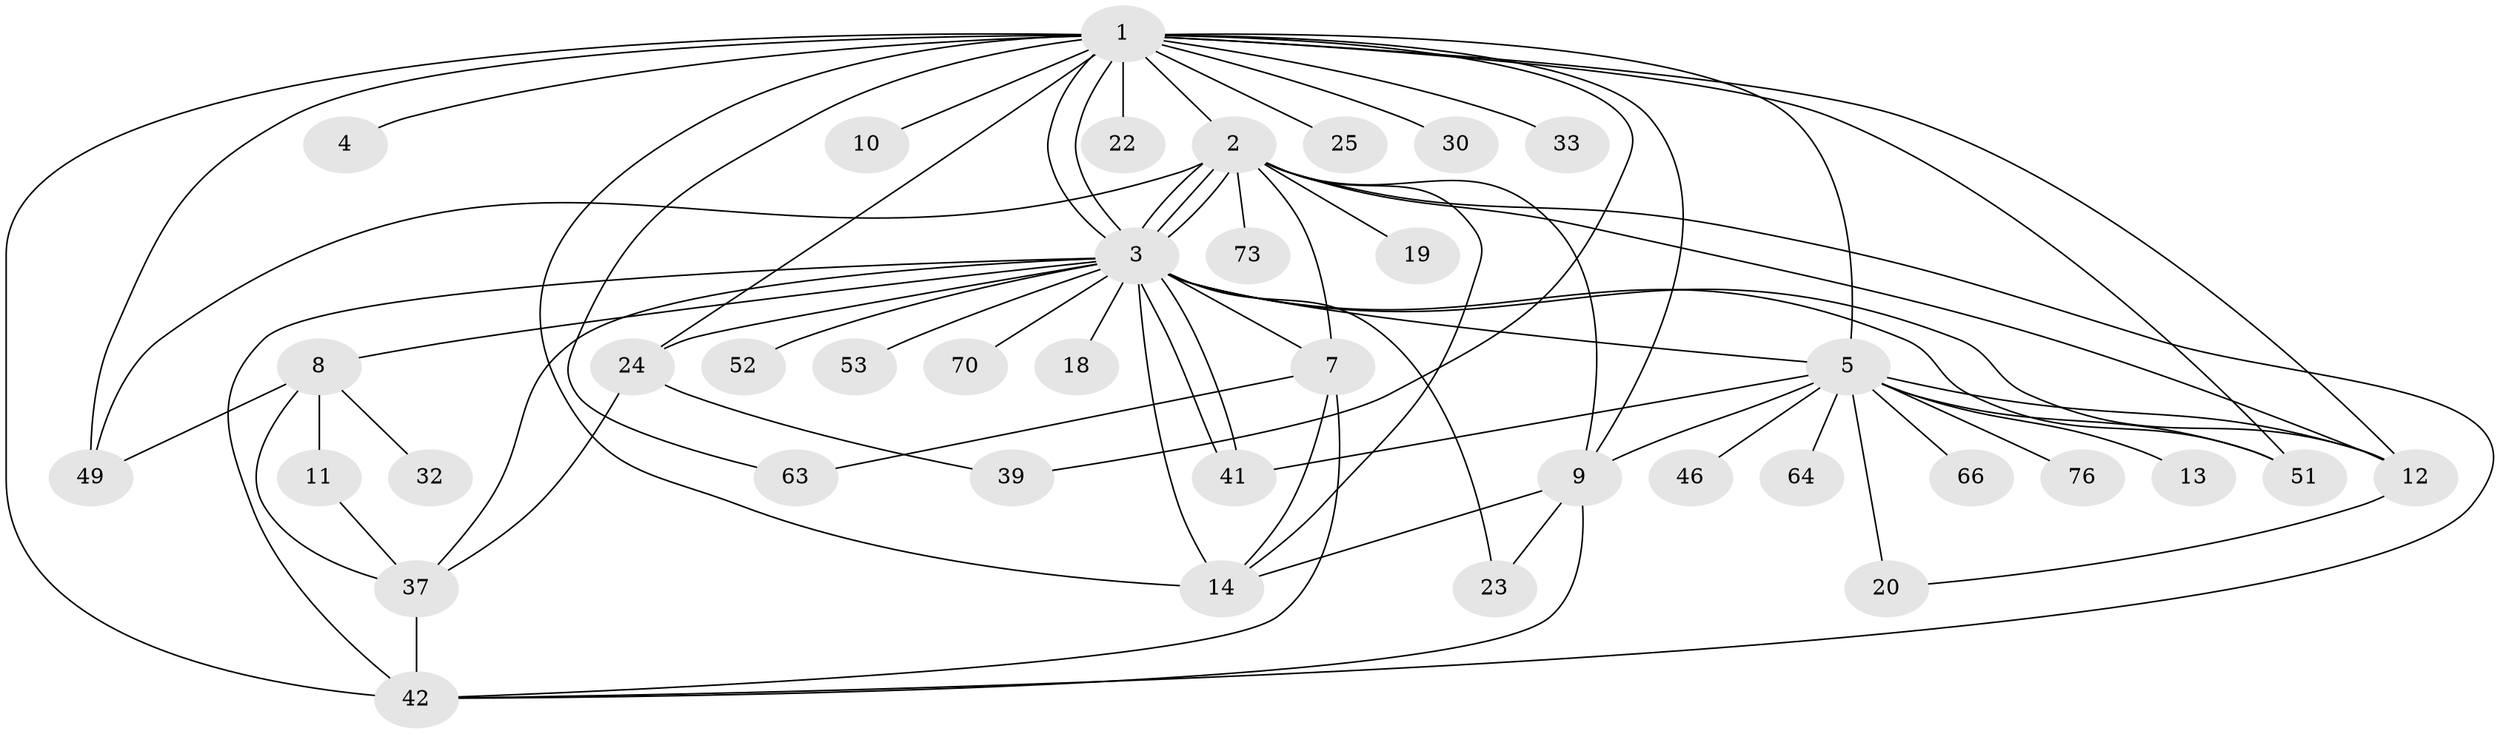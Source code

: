 // original degree distribution, {21: 0.013157894736842105, 12: 0.02631578947368421, 28: 0.013157894736842105, 1: 0.40789473684210525, 8: 0.013157894736842105, 5: 0.06578947368421052, 4: 0.09210526315789473, 2: 0.19736842105263158, 3: 0.13157894736842105, 6: 0.02631578947368421, 7: 0.013157894736842105}
// Generated by graph-tools (version 1.1) at 2025/14/03/09/25 04:14:35]
// undirected, 38 vertices, 71 edges
graph export_dot {
graph [start="1"]
  node [color=gray90,style=filled];
  1;
  2;
  3;
  4;
  5 [super="+17+6"];
  7;
  8 [super="+26"];
  9 [super="+38+16"];
  10 [super="+71"];
  11 [super="+35"];
  12 [super="+27+72"];
  13;
  14 [super="+15"];
  18 [super="+31"];
  19;
  20 [super="+68"];
  22;
  23 [super="+34"];
  24 [super="+60+57+36"];
  25;
  30;
  32;
  33;
  37 [super="+48+59+43"];
  39;
  41 [super="+45"];
  42 [super="+58+55+74"];
  46 [super="+67"];
  49;
  51;
  52;
  53;
  63;
  64;
  66;
  70;
  73;
  76;
  1 -- 2;
  1 -- 3;
  1 -- 3;
  1 -- 4;
  1 -- 5 [weight=2];
  1 -- 10;
  1 -- 22;
  1 -- 24;
  1 -- 25;
  1 -- 30;
  1 -- 33;
  1 -- 39;
  1 -- 42 [weight=2];
  1 -- 49;
  1 -- 51;
  1 -- 63;
  1 -- 12;
  1 -- 9;
  1 -- 14;
  2 -- 3;
  2 -- 3;
  2 -- 3;
  2 -- 7;
  2 -- 9;
  2 -- 19;
  2 -- 42;
  2 -- 49;
  2 -- 73;
  2 -- 12;
  2 -- 14;
  3 -- 5 [weight=2];
  3 -- 7;
  3 -- 8 [weight=2];
  3 -- 12 [weight=2];
  3 -- 14 [weight=3];
  3 -- 18;
  3 -- 23;
  3 -- 24;
  3 -- 41;
  3 -- 41;
  3 -- 42;
  3 -- 51;
  3 -- 52;
  3 -- 53;
  3 -- 70;
  3 -- 37 [weight=2];
  5 -- 9;
  5 -- 41;
  5 -- 51;
  5 -- 64;
  5 -- 66 [weight=2];
  5 -- 76;
  5 -- 12;
  5 -- 20 [weight=2];
  5 -- 13;
  5 -- 46;
  7 -- 14;
  7 -- 63;
  7 -- 42;
  8 -- 11;
  8 -- 37 [weight=2];
  8 -- 49;
  8 -- 32;
  9 -- 42;
  9 -- 23;
  9 -- 14 [weight=2];
  11 -- 37;
  12 -- 20;
  24 -- 37;
  24 -- 39;
  37 -- 42;
}
